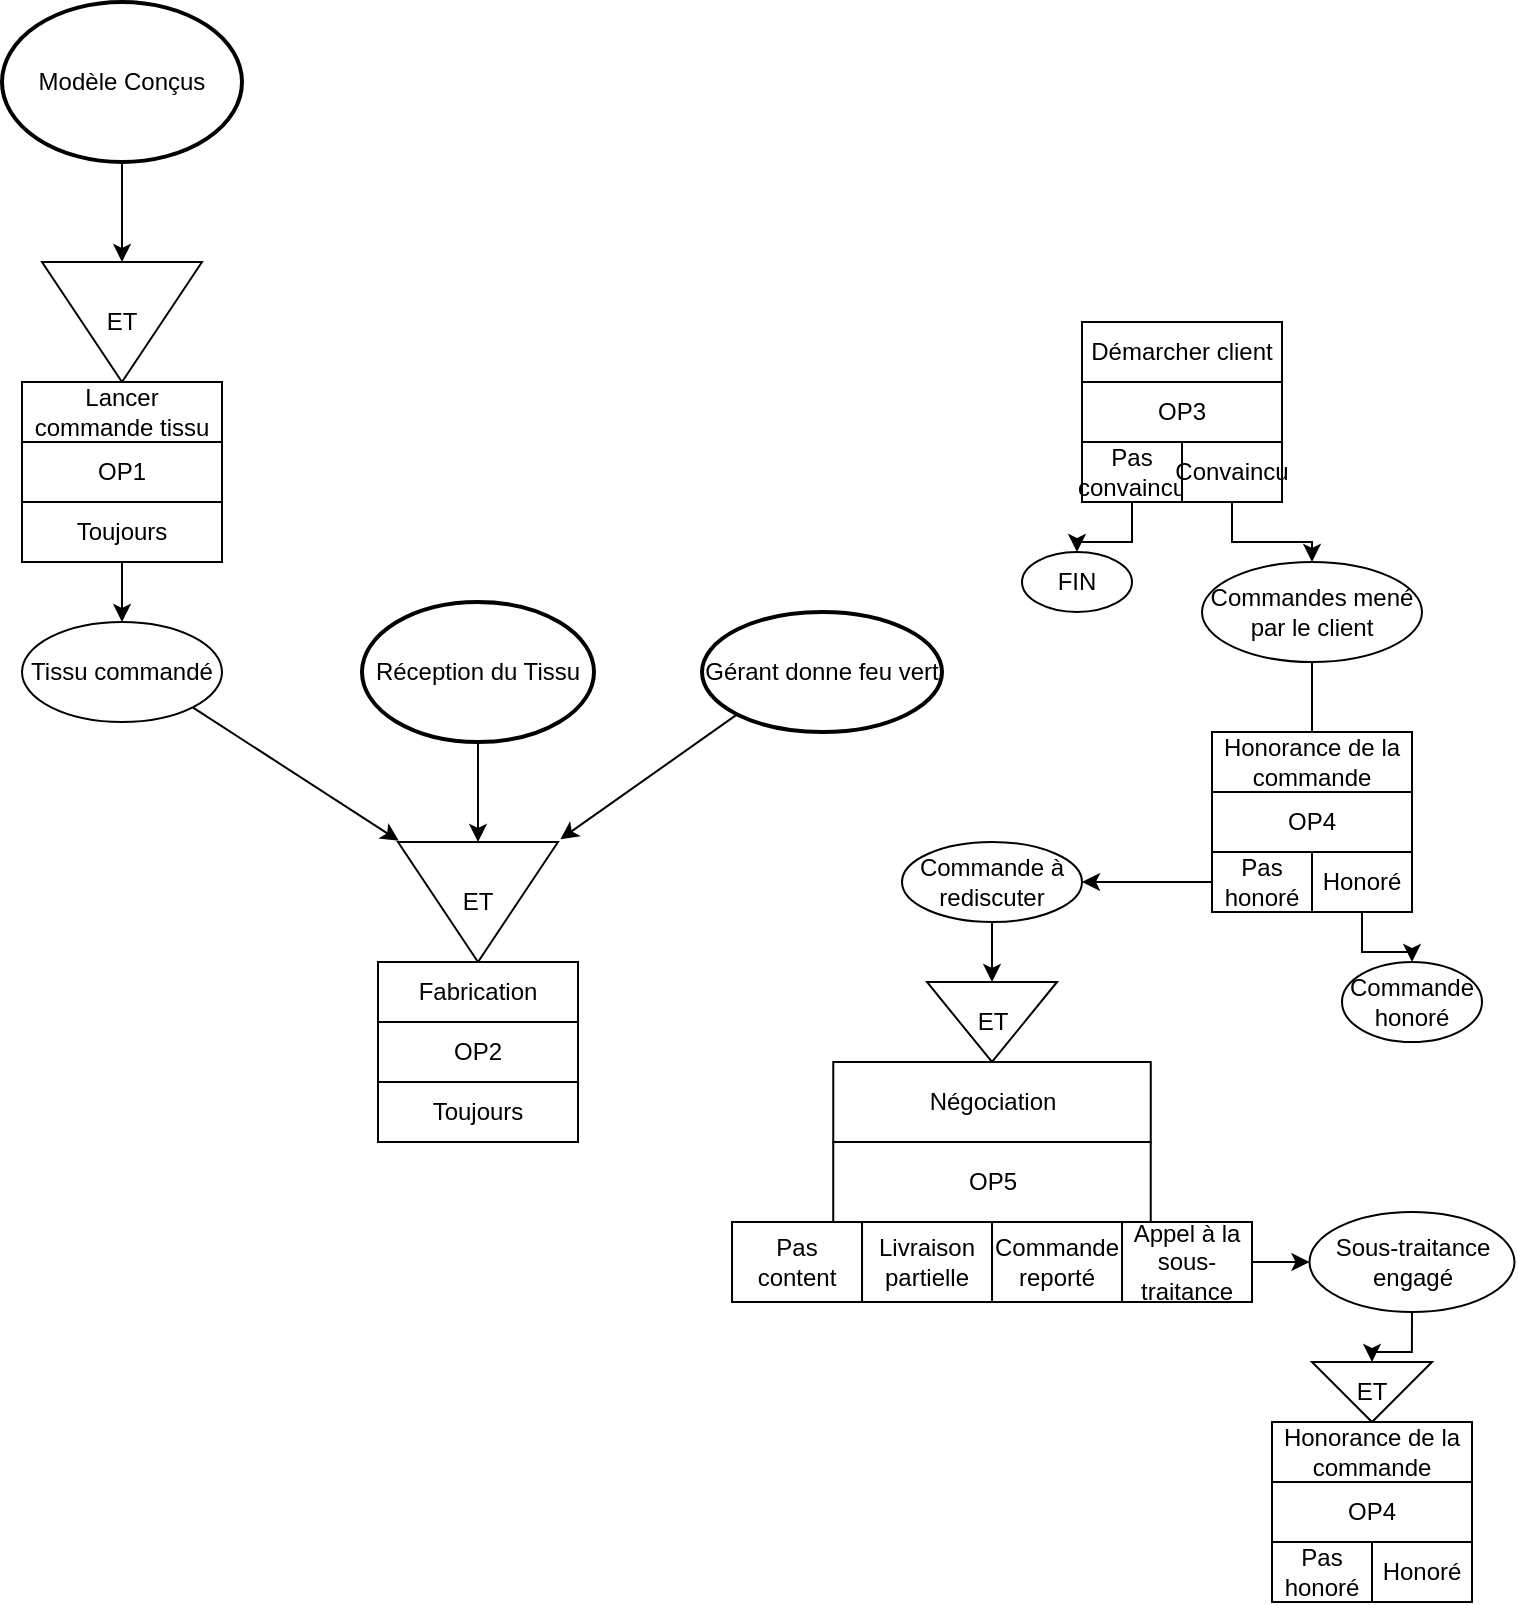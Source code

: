 <mxfile version="16.6.6" type="github">
  <diagram id="fI4AuKu4Az4P9p1ufU6o" name="Page-1">
    <mxGraphModel dx="1153" dy="603" grid="1" gridSize="10" guides="1" tooltips="1" connect="1" arrows="1" fold="1" page="1" pageScale="1" pageWidth="827" pageHeight="1169" math="0" shadow="0">
      <root>
        <mxCell id="0" />
        <mxCell id="1" parent="0" />
        <mxCell id="gvnlmwaFr9IDAYGD7fr9-3" value="" style="edgeStyle=orthogonalEdgeStyle;rounded=0;orthogonalLoop=1;jettySize=auto;html=1;" edge="1" parent="1" source="gvnlmwaFr9IDAYGD7fr9-1" target="gvnlmwaFr9IDAYGD7fr9-2">
          <mxGeometry relative="1" as="geometry" />
        </mxCell>
        <mxCell id="gvnlmwaFr9IDAYGD7fr9-1" value="Modèle Conçus" style="ellipse;whiteSpace=wrap;html=1;strokeWidth=2;" vertex="1" parent="1">
          <mxGeometry x="70" y="40" width="120" height="80" as="geometry" />
        </mxCell>
        <mxCell id="gvnlmwaFr9IDAYGD7fr9-2" value="ET" style="triangle;whiteSpace=wrap;html=1;strokeWidth=1;direction=south;" vertex="1" parent="1">
          <mxGeometry x="90" y="170" width="80" height="60" as="geometry" />
        </mxCell>
        <mxCell id="gvnlmwaFr9IDAYGD7fr9-4" value="Lancer commande tissu" style="rounded=0;whiteSpace=wrap;html=1;strokeWidth=1;" vertex="1" parent="1">
          <mxGeometry x="80" y="230" width="100" height="30" as="geometry" />
        </mxCell>
        <mxCell id="gvnlmwaFr9IDAYGD7fr9-5" value="OP1" style="rounded=0;whiteSpace=wrap;html=1;strokeWidth=1;" vertex="1" parent="1">
          <mxGeometry x="80" y="260" width="100" height="30" as="geometry" />
        </mxCell>
        <mxCell id="gvnlmwaFr9IDAYGD7fr9-8" value="" style="edgeStyle=orthogonalEdgeStyle;rounded=0;orthogonalLoop=1;jettySize=auto;html=1;" edge="1" parent="1" source="gvnlmwaFr9IDAYGD7fr9-6" target="gvnlmwaFr9IDAYGD7fr9-7">
          <mxGeometry relative="1" as="geometry" />
        </mxCell>
        <mxCell id="gvnlmwaFr9IDAYGD7fr9-6" value="Toujours" style="rounded=0;whiteSpace=wrap;html=1;strokeWidth=1;" vertex="1" parent="1">
          <mxGeometry x="80" y="290" width="100" height="30" as="geometry" />
        </mxCell>
        <mxCell id="gvnlmwaFr9IDAYGD7fr9-7" value="Tissu commandé" style="ellipse;whiteSpace=wrap;html=1;strokeWidth=1;" vertex="1" parent="1">
          <mxGeometry x="80" y="350" width="100" height="50" as="geometry" />
        </mxCell>
        <mxCell id="gvnlmwaFr9IDAYGD7fr9-13" value="" style="edgeStyle=orthogonalEdgeStyle;rounded=0;orthogonalLoop=1;jettySize=auto;html=1;" edge="1" parent="1" source="gvnlmwaFr9IDAYGD7fr9-10" target="gvnlmwaFr9IDAYGD7fr9-12">
          <mxGeometry relative="1" as="geometry" />
        </mxCell>
        <mxCell id="gvnlmwaFr9IDAYGD7fr9-10" value="Réception du Tissu" style="ellipse;whiteSpace=wrap;html=1;strokeWidth=2;" vertex="1" parent="1">
          <mxGeometry x="250" y="340" width="116" height="70" as="geometry" />
        </mxCell>
        <mxCell id="gvnlmwaFr9IDAYGD7fr9-11" value="Gérant donne feu vert" style="ellipse;whiteSpace=wrap;html=1;strokeWidth=2;" vertex="1" parent="1">
          <mxGeometry x="420" y="345" width="120" height="60" as="geometry" />
        </mxCell>
        <mxCell id="gvnlmwaFr9IDAYGD7fr9-12" value="ET" style="triangle;whiteSpace=wrap;html=1;strokeWidth=1;direction=south;" vertex="1" parent="1">
          <mxGeometry x="268" y="460" width="80" height="60" as="geometry" />
        </mxCell>
        <mxCell id="gvnlmwaFr9IDAYGD7fr9-14" value="" style="endArrow=classic;html=1;rounded=0;exitX=1;exitY=1;exitDx=0;exitDy=0;entryX=-0.01;entryY=0.995;entryDx=0;entryDy=0;entryPerimeter=0;" edge="1" parent="1" source="gvnlmwaFr9IDAYGD7fr9-7" target="gvnlmwaFr9IDAYGD7fr9-12">
          <mxGeometry width="50" height="50" relative="1" as="geometry">
            <mxPoint x="240" y="320" as="sourcePoint" />
            <mxPoint x="290" y="270" as="targetPoint" />
          </mxGeometry>
        </mxCell>
        <mxCell id="gvnlmwaFr9IDAYGD7fr9-15" value="" style="endArrow=classic;html=1;rounded=0;exitX=0;exitY=1;exitDx=0;exitDy=0;entryX=-0.023;entryY=-0.015;entryDx=0;entryDy=0;entryPerimeter=0;" edge="1" parent="1" source="gvnlmwaFr9IDAYGD7fr9-11" target="gvnlmwaFr9IDAYGD7fr9-12">
          <mxGeometry width="50" height="50" relative="1" as="geometry">
            <mxPoint x="240" y="320" as="sourcePoint" />
            <mxPoint x="290" y="270" as="targetPoint" />
          </mxGeometry>
        </mxCell>
        <mxCell id="gvnlmwaFr9IDAYGD7fr9-16" value="Fabrication" style="rounded=0;whiteSpace=wrap;html=1;strokeWidth=1;" vertex="1" parent="1">
          <mxGeometry x="258" y="520" width="100" height="30" as="geometry" />
        </mxCell>
        <mxCell id="gvnlmwaFr9IDAYGD7fr9-17" value="OP2" style="rounded=0;whiteSpace=wrap;html=1;strokeWidth=1;" vertex="1" parent="1">
          <mxGeometry x="258" y="550" width="100" height="30" as="geometry" />
        </mxCell>
        <mxCell id="gvnlmwaFr9IDAYGD7fr9-18" value="Toujours" style="rounded=0;whiteSpace=wrap;html=1;strokeWidth=1;" vertex="1" parent="1">
          <mxGeometry x="258" y="580" width="100" height="30" as="geometry" />
        </mxCell>
        <mxCell id="gvnlmwaFr9IDAYGD7fr9-19" value="Démarcher client" style="rounded=0;whiteSpace=wrap;html=1;strokeWidth=1;" vertex="1" parent="1">
          <mxGeometry x="610" y="200" width="100" height="30" as="geometry" />
        </mxCell>
        <mxCell id="gvnlmwaFr9IDAYGD7fr9-20" value="OP3" style="rounded=0;whiteSpace=wrap;html=1;strokeWidth=1;" vertex="1" parent="1">
          <mxGeometry x="610" y="230" width="100" height="30" as="geometry" />
        </mxCell>
        <mxCell id="gvnlmwaFr9IDAYGD7fr9-25" value="" style="edgeStyle=orthogonalEdgeStyle;rounded=0;orthogonalLoop=1;jettySize=auto;html=1;" edge="1" parent="1" source="gvnlmwaFr9IDAYGD7fr9-21" target="gvnlmwaFr9IDAYGD7fr9-23">
          <mxGeometry relative="1" as="geometry" />
        </mxCell>
        <mxCell id="gvnlmwaFr9IDAYGD7fr9-21" value="Pas convaincu" style="rounded=0;whiteSpace=wrap;html=1;strokeWidth=1;" vertex="1" parent="1">
          <mxGeometry x="610" y="260" width="50" height="30" as="geometry" />
        </mxCell>
        <mxCell id="gvnlmwaFr9IDAYGD7fr9-26" value="" style="edgeStyle=orthogonalEdgeStyle;rounded=0;orthogonalLoop=1;jettySize=auto;html=1;" edge="1" parent="1" source="gvnlmwaFr9IDAYGD7fr9-22" target="gvnlmwaFr9IDAYGD7fr9-24">
          <mxGeometry relative="1" as="geometry" />
        </mxCell>
        <mxCell id="gvnlmwaFr9IDAYGD7fr9-22" value="Convaincu" style="rounded=0;whiteSpace=wrap;html=1;strokeWidth=1;" vertex="1" parent="1">
          <mxGeometry x="660" y="260" width="50" height="30" as="geometry" />
        </mxCell>
        <mxCell id="gvnlmwaFr9IDAYGD7fr9-23" value="FIN" style="ellipse;whiteSpace=wrap;html=1;strokeWidth=1;" vertex="1" parent="1">
          <mxGeometry x="580" y="315" width="55" height="30" as="geometry" />
        </mxCell>
        <mxCell id="gvnlmwaFr9IDAYGD7fr9-33" value="" style="edgeStyle=orthogonalEdgeStyle;rounded=0;orthogonalLoop=1;jettySize=auto;html=1;" edge="1" parent="1" source="gvnlmwaFr9IDAYGD7fr9-24" target="gvnlmwaFr9IDAYGD7fr9-30">
          <mxGeometry relative="1" as="geometry" />
        </mxCell>
        <mxCell id="gvnlmwaFr9IDAYGD7fr9-24" value="Commandes mené par le client" style="ellipse;whiteSpace=wrap;html=1;strokeWidth=1;" vertex="1" parent="1">
          <mxGeometry x="670" y="320" width="110" height="50" as="geometry" />
        </mxCell>
        <mxCell id="gvnlmwaFr9IDAYGD7fr9-27" value="Honorance de la commande" style="rounded=0;whiteSpace=wrap;html=1;strokeWidth=1;" vertex="1" parent="1">
          <mxGeometry x="675" y="405" width="100" height="30" as="geometry" />
        </mxCell>
        <mxCell id="gvnlmwaFr9IDAYGD7fr9-28" value="OP4" style="rounded=0;whiteSpace=wrap;html=1;strokeWidth=1;" vertex="1" parent="1">
          <mxGeometry x="675" y="435" width="100" height="30" as="geometry" />
        </mxCell>
        <mxCell id="gvnlmwaFr9IDAYGD7fr9-35" value="" style="edgeStyle=orthogonalEdgeStyle;rounded=0;orthogonalLoop=1;jettySize=auto;html=1;" edge="1" parent="1" source="gvnlmwaFr9IDAYGD7fr9-29" target="gvnlmwaFr9IDAYGD7fr9-34">
          <mxGeometry relative="1" as="geometry" />
        </mxCell>
        <mxCell id="gvnlmwaFr9IDAYGD7fr9-29" value="Pas honoré" style="rounded=0;whiteSpace=wrap;html=1;strokeWidth=1;" vertex="1" parent="1">
          <mxGeometry x="675" y="465" width="50" height="30" as="geometry" />
        </mxCell>
        <mxCell id="gvnlmwaFr9IDAYGD7fr9-32" value="" style="edgeStyle=orthogonalEdgeStyle;rounded=0;orthogonalLoop=1;jettySize=auto;html=1;" edge="1" parent="1" source="gvnlmwaFr9IDAYGD7fr9-30" target="gvnlmwaFr9IDAYGD7fr9-31">
          <mxGeometry relative="1" as="geometry" />
        </mxCell>
        <mxCell id="gvnlmwaFr9IDAYGD7fr9-30" value="Honoré" style="rounded=0;whiteSpace=wrap;html=1;strokeWidth=1;" vertex="1" parent="1">
          <mxGeometry x="725" y="465" width="50" height="30" as="geometry" />
        </mxCell>
        <mxCell id="gvnlmwaFr9IDAYGD7fr9-31" value="Commande honoré" style="ellipse;whiteSpace=wrap;html=1;strokeWidth=1;" vertex="1" parent="1">
          <mxGeometry x="740" y="520" width="70" height="40" as="geometry" />
        </mxCell>
        <mxCell id="gvnlmwaFr9IDAYGD7fr9-37" value="" style="edgeStyle=orthogonalEdgeStyle;rounded=0;orthogonalLoop=1;jettySize=auto;html=1;" edge="1" parent="1" source="gvnlmwaFr9IDAYGD7fr9-34" target="gvnlmwaFr9IDAYGD7fr9-36">
          <mxGeometry relative="1" as="geometry" />
        </mxCell>
        <mxCell id="gvnlmwaFr9IDAYGD7fr9-34" value="Commande à rediscuter" style="ellipse;whiteSpace=wrap;html=1;rounded=0;strokeWidth=1;" vertex="1" parent="1">
          <mxGeometry x="520" y="460" width="90" height="40" as="geometry" />
        </mxCell>
        <mxCell id="gvnlmwaFr9IDAYGD7fr9-36" value="ET" style="triangle;whiteSpace=wrap;html=1;strokeWidth=1;direction=south;" vertex="1" parent="1">
          <mxGeometry x="532.5" y="530" width="65" height="40" as="geometry" />
        </mxCell>
        <mxCell id="gvnlmwaFr9IDAYGD7fr9-38" value="Négociation" style="rounded=0;whiteSpace=wrap;html=1;strokeWidth=1;" vertex="1" parent="1">
          <mxGeometry x="485.63" y="570" width="158.75" height="40" as="geometry" />
        </mxCell>
        <mxCell id="gvnlmwaFr9IDAYGD7fr9-39" value="OP5" style="rounded=0;whiteSpace=wrap;html=1;strokeWidth=1;" vertex="1" parent="1">
          <mxGeometry x="485.62" y="610" width="158.75" height="40" as="geometry" />
        </mxCell>
        <mxCell id="gvnlmwaFr9IDAYGD7fr9-40" value="Pas content" style="rounded=0;whiteSpace=wrap;html=1;strokeWidth=1;" vertex="1" parent="1">
          <mxGeometry x="435.01" y="650" width="65.01" height="40" as="geometry" />
        </mxCell>
        <mxCell id="gvnlmwaFr9IDAYGD7fr9-41" value="Livraison partielle" style="rounded=0;whiteSpace=wrap;html=1;strokeWidth=1;" vertex="1" parent="1">
          <mxGeometry x="500.02" y="650" width="65.01" height="40" as="geometry" />
        </mxCell>
        <mxCell id="gvnlmwaFr9IDAYGD7fr9-45" value="" style="edgeStyle=orthogonalEdgeStyle;rounded=0;orthogonalLoop=1;jettySize=auto;html=1;" edge="1" parent="1" source="gvnlmwaFr9IDAYGD7fr9-42" target="gvnlmwaFr9IDAYGD7fr9-44">
          <mxGeometry relative="1" as="geometry" />
        </mxCell>
        <mxCell id="gvnlmwaFr9IDAYGD7fr9-42" value="Appel à la sous-traitance" style="rounded=0;whiteSpace=wrap;html=1;strokeWidth=1;" vertex="1" parent="1">
          <mxGeometry x="630.01" y="650" width="64.99" height="40" as="geometry" />
        </mxCell>
        <mxCell id="gvnlmwaFr9IDAYGD7fr9-43" value="Commande reporté" style="rounded=0;whiteSpace=wrap;html=1;strokeWidth=1;" vertex="1" parent="1">
          <mxGeometry x="565.02" y="650" width="64.99" height="40" as="geometry" />
        </mxCell>
        <mxCell id="gvnlmwaFr9IDAYGD7fr9-47" value="" style="edgeStyle=orthogonalEdgeStyle;rounded=0;orthogonalLoop=1;jettySize=auto;html=1;" edge="1" parent="1" source="gvnlmwaFr9IDAYGD7fr9-44" target="gvnlmwaFr9IDAYGD7fr9-46">
          <mxGeometry relative="1" as="geometry" />
        </mxCell>
        <mxCell id="gvnlmwaFr9IDAYGD7fr9-44" value="Sous-traitance engagé" style="ellipse;whiteSpace=wrap;html=1;rounded=0;strokeWidth=1;" vertex="1" parent="1">
          <mxGeometry x="723.74" y="645" width="102.51" height="50" as="geometry" />
        </mxCell>
        <mxCell id="gvnlmwaFr9IDAYGD7fr9-46" value="ET" style="triangle;whiteSpace=wrap;html=1;strokeWidth=1;direction=south;" vertex="1" parent="1">
          <mxGeometry x="725" y="720" width="60" height="30" as="geometry" />
        </mxCell>
        <mxCell id="gvnlmwaFr9IDAYGD7fr9-48" value="Honorance de la commande" style="rounded=0;whiteSpace=wrap;html=1;strokeWidth=1;" vertex="1" parent="1">
          <mxGeometry x="705" y="750" width="100" height="30" as="geometry" />
        </mxCell>
        <mxCell id="gvnlmwaFr9IDAYGD7fr9-49" value="OP4" style="rounded=0;whiteSpace=wrap;html=1;strokeWidth=1;" vertex="1" parent="1">
          <mxGeometry x="705" y="780" width="100" height="30" as="geometry" />
        </mxCell>
        <mxCell id="gvnlmwaFr9IDAYGD7fr9-50" value="Pas honoré" style="rounded=0;whiteSpace=wrap;html=1;strokeWidth=1;" vertex="1" parent="1">
          <mxGeometry x="705" y="810" width="50" height="30" as="geometry" />
        </mxCell>
        <mxCell id="gvnlmwaFr9IDAYGD7fr9-51" value="Honoré" style="rounded=0;whiteSpace=wrap;html=1;strokeWidth=1;" vertex="1" parent="1">
          <mxGeometry x="755" y="810" width="50" height="30" as="geometry" />
        </mxCell>
      </root>
    </mxGraphModel>
  </diagram>
</mxfile>
